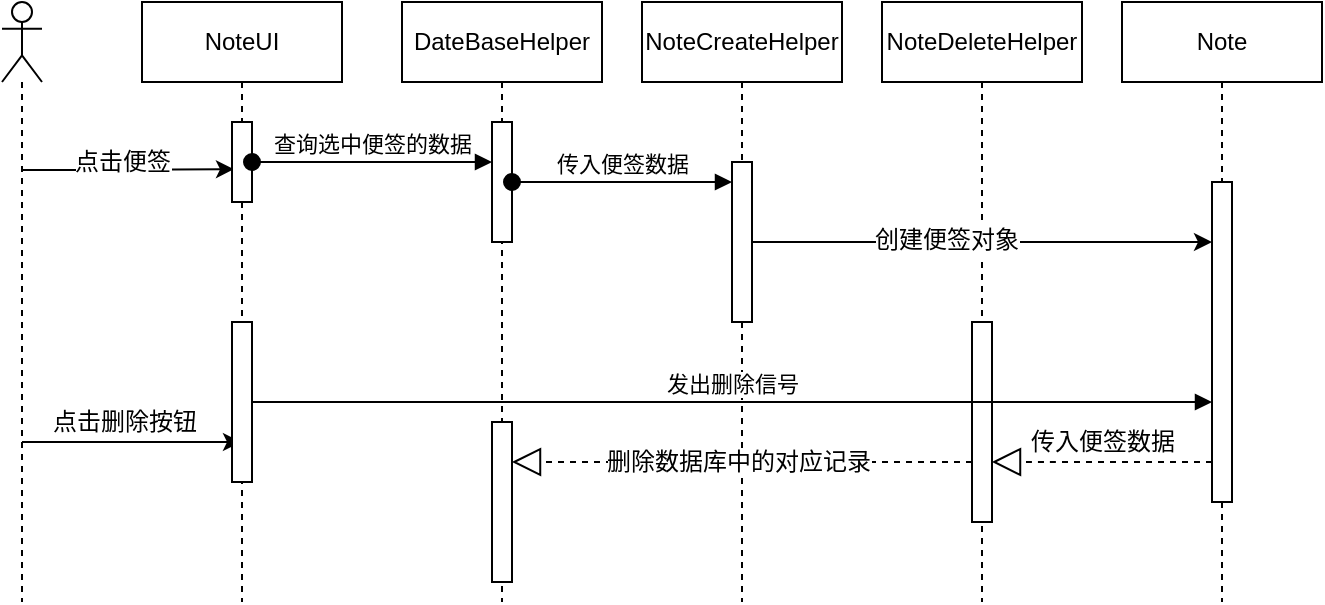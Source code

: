 <mxfile version="12.2.4" pages="1"><diagram id="UryhcxIpGQqCLV2QFU9n" name="第 1 页"><mxGraphModel dx="805" dy="560" grid="1" gridSize="10" guides="1" tooltips="1" connect="1" arrows="1" fold="1" page="1" pageScale="1" pageWidth="827" pageHeight="1169" math="0" shadow="0"><root><mxCell id="0"/><mxCell id="1" parent="0"/><mxCell id="2" value="" style="edgeStyle=orthogonalEdgeStyle;rounded=0;orthogonalLoop=1;jettySize=auto;html=1;entryX=0.1;entryY=0.59;entryDx=0;entryDy=0;entryPerimeter=0;" parent="1" source="8" target="10" edge="1"><mxGeometry relative="1" as="geometry"><Array as="points"><mxPoint x="130" y="144"/><mxPoint x="130" y="144"/></Array></mxGeometry></mxCell><mxCell id="3" value="点击便签" style="text;html=1;resizable=0;points=[];align=center;verticalAlign=middle;labelBackgroundColor=#ffffff;" parent="2" vertex="1" connectable="0"><mxGeometry x="-0.239" y="1" relative="1" as="geometry"><mxPoint x="9.5" y="-3" as="offset"/></mxGeometry></mxCell><mxCell id="6" value="" style="edgeStyle=orthogonalEdgeStyle;rounded=0;orthogonalLoop=1;jettySize=auto;html=1;" parent="1" source="8" target="9" edge="1"><mxGeometry relative="1" as="geometry"><Array as="points"><mxPoint x="150" y="280"/><mxPoint x="150" y="280"/></Array></mxGeometry></mxCell><mxCell id="7" value="点击删除按钮" style="text;html=1;resizable=0;points=[];align=center;verticalAlign=middle;labelBackgroundColor=#ffffff;" parent="6" vertex="1" connectable="0"><mxGeometry x="-0.081" y="-10" relative="1" as="geometry"><mxPoint y="-20" as="offset"/></mxGeometry></mxCell><mxCell id="8" value="" style="shape=umlLifeline;participant=umlActor;perimeter=lifelinePerimeter;whiteSpace=wrap;html=1;container=1;collapsible=0;recursiveResize=0;verticalAlign=top;spacingTop=36;labelBackgroundColor=#ffffff;outlineConnect=0;" parent="1" vertex="1"><mxGeometry x="90" y="60" width="20" height="300" as="geometry"/></mxCell><mxCell id="9" value="NoteUI" style="shape=umlLifeline;perimeter=lifelinePerimeter;whiteSpace=wrap;html=1;container=1;collapsible=0;recursiveResize=0;outlineConnect=0;" parent="1" vertex="1"><mxGeometry x="160" y="60" width="100" height="300" as="geometry"/></mxCell><mxCell id="10" value="" style="html=1;points=[];perimeter=orthogonalPerimeter;" parent="9" vertex="1"><mxGeometry x="45" y="60" width="10" height="40" as="geometry"/></mxCell><mxCell id="11" value="" style="html=1;points=[];perimeter=orthogonalPerimeter;" parent="9" vertex="1"><mxGeometry x="45" y="160" width="10" height="80" as="geometry"/></mxCell><mxCell id="12" value="DateBaseHelper" style="shape=umlLifeline;perimeter=lifelinePerimeter;whiteSpace=wrap;html=1;container=1;collapsible=0;recursiveResize=0;outlineConnect=0;" parent="1" vertex="1"><mxGeometry x="290" y="60" width="100" height="300" as="geometry"/></mxCell><mxCell id="13" value="" style="html=1;points=[];perimeter=orthogonalPerimeter;" parent="12" vertex="1"><mxGeometry x="45" y="60" width="10" height="60" as="geometry"/></mxCell><mxCell id="14" value="" style="html=1;points=[];perimeter=orthogonalPerimeter;" parent="12" vertex="1"><mxGeometry x="45" y="210" width="10" height="80" as="geometry"/></mxCell><mxCell id="15" value="NoteCreateHelper" style="shape=umlLifeline;perimeter=lifelinePerimeter;whiteSpace=wrap;html=1;container=1;collapsible=0;recursiveResize=0;outlineConnect=0;" parent="1" vertex="1"><mxGeometry x="410" y="60" width="100" height="300" as="geometry"/></mxCell><mxCell id="16" value="" style="html=1;points=[];perimeter=orthogonalPerimeter;" parent="15" vertex="1"><mxGeometry x="45" y="80" width="10" height="80" as="geometry"/></mxCell><mxCell id="17" value="NoteDeleteHelper" style="shape=umlLifeline;perimeter=lifelinePerimeter;whiteSpace=wrap;html=1;container=1;collapsible=0;recursiveResize=0;outlineConnect=0;" parent="1" vertex="1"><mxGeometry x="530" y="60" width="100" height="300" as="geometry"/></mxCell><mxCell id="18" value="Note" style="shape=umlLifeline;perimeter=lifelinePerimeter;whiteSpace=wrap;html=1;container=1;collapsible=0;recursiveResize=0;outlineConnect=0;" parent="1" vertex="1"><mxGeometry x="650" y="60" width="100" height="300" as="geometry"/></mxCell><mxCell id="19" value="" style="html=1;points=[];perimeter=orthogonalPerimeter;" parent="18" vertex="1"><mxGeometry x="45" y="90" width="10" height="160" as="geometry"/></mxCell><mxCell id="20" value="" style="html=1;points=[];perimeter=orthogonalPerimeter;" parent="1" vertex="1"><mxGeometry x="575" y="220" width="10" height="100" as="geometry"/></mxCell><mxCell id="21" value="查询选中便签的数据" style="html=1;verticalAlign=bottom;startArrow=oval;endArrow=block;startSize=8;" parent="1" source="10" target="13" edge="1"><mxGeometry relative="1" as="geometry"><mxPoint x="220" y="140" as="sourcePoint"/></mxGeometry></mxCell><mxCell id="22" value="传入便签数据" style="html=1;verticalAlign=bottom;startArrow=oval;endArrow=block;startSize=8;" parent="1" source="13" target="16" edge="1"><mxGeometry relative="1" as="geometry"><mxPoint x="370" y="140" as="sourcePoint"/></mxGeometry></mxCell><mxCell id="23" value="" style="edgeStyle=orthogonalEdgeStyle;rounded=0;orthogonalLoop=1;jettySize=auto;html=1;" parent="1" source="16" target="19" edge="1"><mxGeometry relative="1" as="geometry"><Array as="points"><mxPoint x="630" y="180"/><mxPoint x="630" y="180"/></Array></mxGeometry></mxCell><mxCell id="24" value="创建便签对象" style="text;html=1;resizable=0;points=[];align=center;verticalAlign=middle;labelBackgroundColor=#ffffff;" parent="23" vertex="1" connectable="0"><mxGeometry x="0.437" y="70" relative="1" as="geometry"><mxPoint x="-69" y="69" as="offset"/></mxGeometry></mxCell><mxCell id="26" value="发出删除信号" style="html=1;verticalAlign=bottom;endArrow=block;" parent="1" source="11" target="19" edge="1"><mxGeometry width="80" relative="1" as="geometry"><mxPoint x="240" y="250" as="sourcePoint"/><mxPoint x="585" y="250" as="targetPoint"/><Array as="points"/></mxGeometry></mxCell><mxCell id="27" value="" style="endArrow=block;dashed=1;endFill=0;endSize=12;html=1;" parent="1" source="20" target="14" edge="1"><mxGeometry width="160" relative="1" as="geometry"><mxPoint x="90" y="380" as="sourcePoint"/><mxPoint x="250" y="380" as="targetPoint"/><Array as="points"><mxPoint x="440" y="290"/></Array></mxGeometry></mxCell><mxCell id="28" value="删除数据库中的对应记录" style="text;html=1;resizable=0;points=[];align=center;verticalAlign=middle;labelBackgroundColor=#ffffff;" parent="27" vertex="1" connectable="0"><mxGeometry x="0.174" y="-18" relative="1" as="geometry"><mxPoint x="18" y="18" as="offset"/></mxGeometry></mxCell><mxCell id="30" value="" style="endArrow=block;dashed=1;endFill=0;endSize=12;html=1;" parent="1" source="19" target="20" edge="1"><mxGeometry width="160" relative="1" as="geometry"><mxPoint x="630" y="350" as="sourcePoint"/><mxPoint x="790" y="350" as="targetPoint"/><Array as="points"><mxPoint x="610" y="290"/></Array></mxGeometry></mxCell><mxCell id="31" value="传入便签数据" style="text;html=1;resizable=0;points=[];align=center;verticalAlign=middle;labelBackgroundColor=#ffffff;" parent="30" vertex="1" connectable="0"><mxGeometry x="0.545" y="-16" relative="1" as="geometry"><mxPoint x="30" y="6" as="offset"/></mxGeometry></mxCell></root></mxGraphModel></diagram></mxfile>